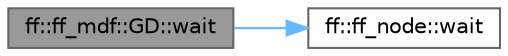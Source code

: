 digraph "ff::ff_mdf::GD::wait"
{
 // LATEX_PDF_SIZE
  bgcolor="transparent";
  edge [fontname=Helvetica,fontsize=10,labelfontname=Helvetica,labelfontsize=10];
  node [fontname=Helvetica,fontsize=10,shape=box,height=0.2,width=0.4];
  rankdir="LR";
  Node1 [id="Node000001",label="ff::ff_mdf::GD::wait",height=0.2,width=0.4,color="gray40", fillcolor="grey60", style="filled", fontcolor="black",tooltip="Wait ff_node termination"];
  Node1 -> Node2 [id="edge2_Node000001_Node000002",color="steelblue1",style="solid",tooltip=" "];
  Node2 [id="Node000002",label="ff::ff_node::wait",height=0.2,width=0.4,color="grey40", fillcolor="white", style="filled",URL="$classff_1_1ff__node.html#a060b15e97e9fdc8d50fd10c0dd141a0f",tooltip="Wait ff_node termination"];
}

